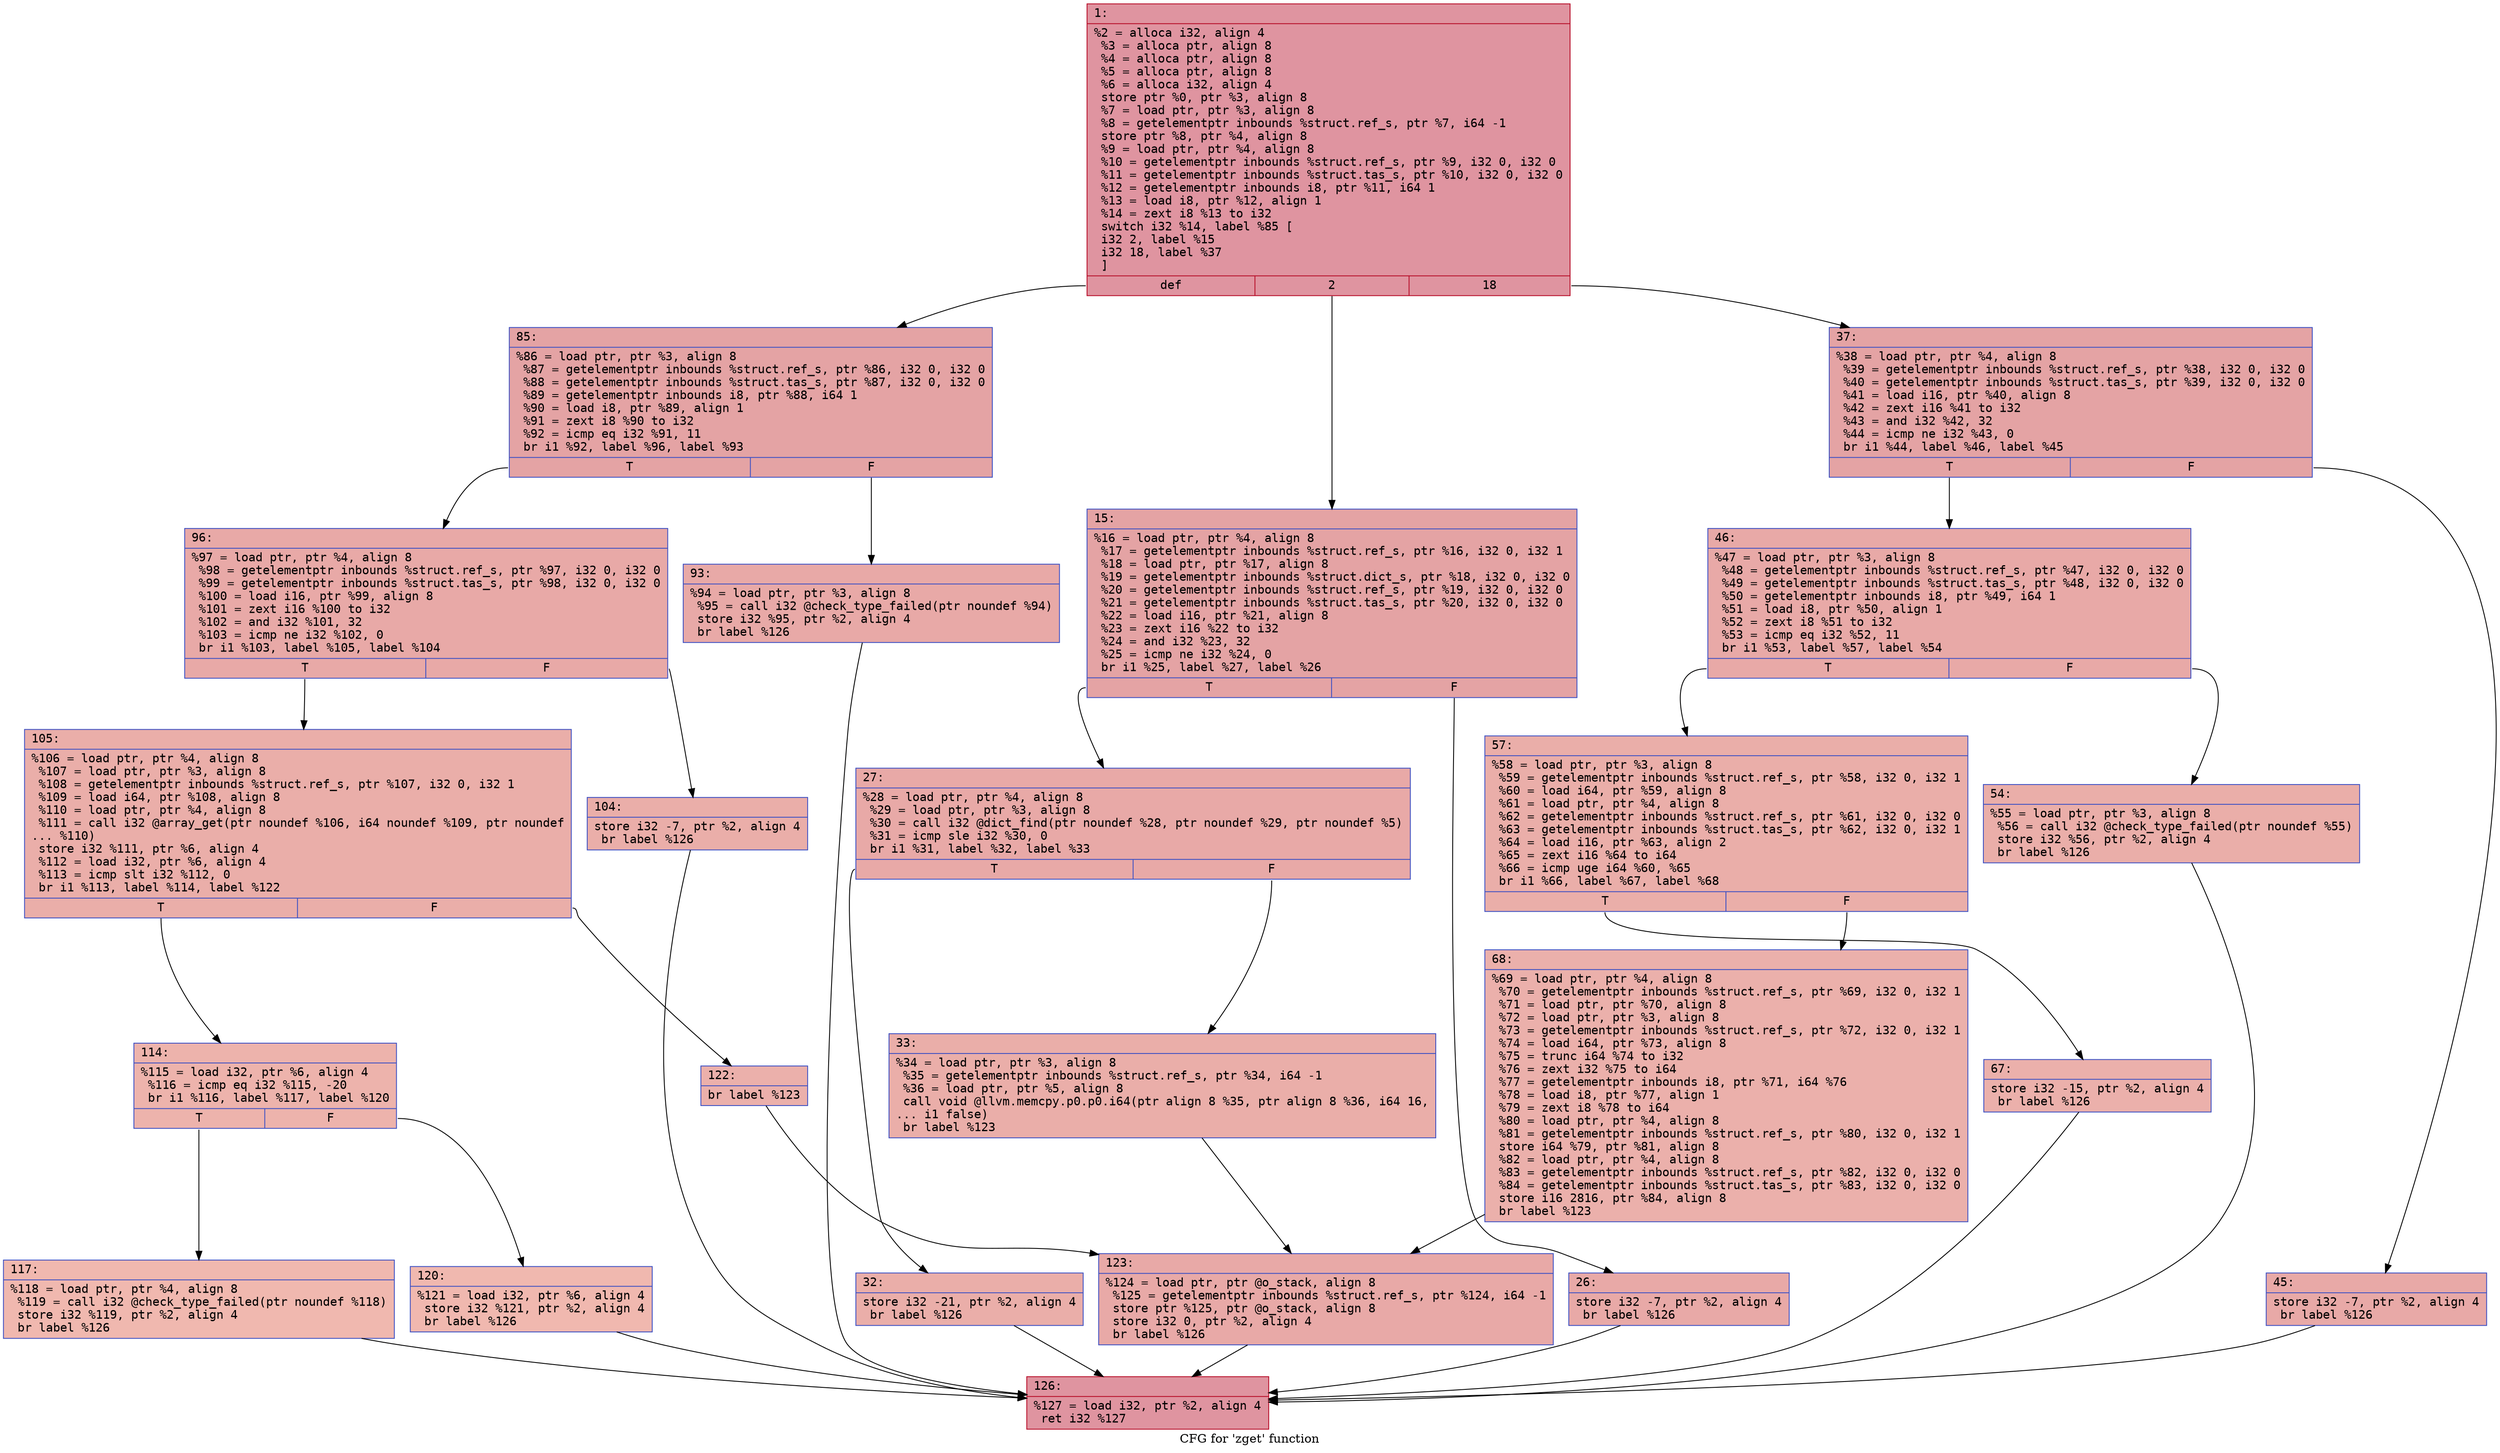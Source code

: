 digraph "CFG for 'zget' function" {
	label="CFG for 'zget' function";

	Node0x6000037f6a80 [shape=record,color="#b70d28ff", style=filled, fillcolor="#b70d2870" fontname="Courier",label="{1:\l|  %2 = alloca i32, align 4\l  %3 = alloca ptr, align 8\l  %4 = alloca ptr, align 8\l  %5 = alloca ptr, align 8\l  %6 = alloca i32, align 4\l  store ptr %0, ptr %3, align 8\l  %7 = load ptr, ptr %3, align 8\l  %8 = getelementptr inbounds %struct.ref_s, ptr %7, i64 -1\l  store ptr %8, ptr %4, align 8\l  %9 = load ptr, ptr %4, align 8\l  %10 = getelementptr inbounds %struct.ref_s, ptr %9, i32 0, i32 0\l  %11 = getelementptr inbounds %struct.tas_s, ptr %10, i32 0, i32 0\l  %12 = getelementptr inbounds i8, ptr %11, i64 1\l  %13 = load i8, ptr %12, align 1\l  %14 = zext i8 %13 to i32\l  switch i32 %14, label %85 [\l    i32 2, label %15\l    i32 18, label %37\l  ]\l|{<s0>def|<s1>2|<s2>18}}"];
	Node0x6000037f6a80:s0 -> Node0x6000037f6e90[tooltip="1 -> 85\nProbability 33.33%" ];
	Node0x6000037f6a80:s1 -> Node0x6000037f6ad0[tooltip="1 -> 15\nProbability 33.33%" ];
	Node0x6000037f6a80:s2 -> Node0x6000037f6c60[tooltip="1 -> 37\nProbability 33.33%" ];
	Node0x6000037f6ad0 [shape=record,color="#3d50c3ff", style=filled, fillcolor="#c32e3170" fontname="Courier",label="{15:\l|  %16 = load ptr, ptr %4, align 8\l  %17 = getelementptr inbounds %struct.ref_s, ptr %16, i32 0, i32 1\l  %18 = load ptr, ptr %17, align 8\l  %19 = getelementptr inbounds %struct.dict_s, ptr %18, i32 0, i32 0\l  %20 = getelementptr inbounds %struct.ref_s, ptr %19, i32 0, i32 0\l  %21 = getelementptr inbounds %struct.tas_s, ptr %20, i32 0, i32 0\l  %22 = load i16, ptr %21, align 8\l  %23 = zext i16 %22 to i32\l  %24 = and i32 %23, 32\l  %25 = icmp ne i32 %24, 0\l  br i1 %25, label %27, label %26\l|{<s0>T|<s1>F}}"];
	Node0x6000037f6ad0:s0 -> Node0x6000037f6b70[tooltip="15 -> 27\nProbability 50.00%" ];
	Node0x6000037f6ad0:s1 -> Node0x6000037f6b20[tooltip="15 -> 26\nProbability 50.00%" ];
	Node0x6000037f6b20 [shape=record,color="#3d50c3ff", style=filled, fillcolor="#ca3b3770" fontname="Courier",label="{26:\l|  store i32 -7, ptr %2, align 4\l  br label %126\l}"];
	Node0x6000037f6b20 -> Node0x6000037f71b0[tooltip="26 -> 126\nProbability 100.00%" ];
	Node0x6000037f6b70 [shape=record,color="#3d50c3ff", style=filled, fillcolor="#ca3b3770" fontname="Courier",label="{27:\l|  %28 = load ptr, ptr %4, align 8\l  %29 = load ptr, ptr %3, align 8\l  %30 = call i32 @dict_find(ptr noundef %28, ptr noundef %29, ptr noundef %5)\l  %31 = icmp sle i32 %30, 0\l  br i1 %31, label %32, label %33\l|{<s0>T|<s1>F}}"];
	Node0x6000037f6b70:s0 -> Node0x6000037f6bc0[tooltip="27 -> 32\nProbability 50.00%" ];
	Node0x6000037f6b70:s1 -> Node0x6000037f6c10[tooltip="27 -> 33\nProbability 50.00%" ];
	Node0x6000037f6bc0 [shape=record,color="#3d50c3ff", style=filled, fillcolor="#d0473d70" fontname="Courier",label="{32:\l|  store i32 -21, ptr %2, align 4\l  br label %126\l}"];
	Node0x6000037f6bc0 -> Node0x6000037f71b0[tooltip="32 -> 126\nProbability 100.00%" ];
	Node0x6000037f6c10 [shape=record,color="#3d50c3ff", style=filled, fillcolor="#d0473d70" fontname="Courier",label="{33:\l|  %34 = load ptr, ptr %3, align 8\l  %35 = getelementptr inbounds %struct.ref_s, ptr %34, i64 -1\l  %36 = load ptr, ptr %5, align 8\l  call void @llvm.memcpy.p0.p0.i64(ptr align 8 %35, ptr align 8 %36, i64 16,\l... i1 false)\l  br label %123\l}"];
	Node0x6000037f6c10 -> Node0x6000037f7160[tooltip="33 -> 123\nProbability 100.00%" ];
	Node0x6000037f6c60 [shape=record,color="#3d50c3ff", style=filled, fillcolor="#c32e3170" fontname="Courier",label="{37:\l|  %38 = load ptr, ptr %4, align 8\l  %39 = getelementptr inbounds %struct.ref_s, ptr %38, i32 0, i32 0\l  %40 = getelementptr inbounds %struct.tas_s, ptr %39, i32 0, i32 0\l  %41 = load i16, ptr %40, align 8\l  %42 = zext i16 %41 to i32\l  %43 = and i32 %42, 32\l  %44 = icmp ne i32 %43, 0\l  br i1 %44, label %46, label %45\l|{<s0>T|<s1>F}}"];
	Node0x6000037f6c60:s0 -> Node0x6000037f6d00[tooltip="37 -> 46\nProbability 50.00%" ];
	Node0x6000037f6c60:s1 -> Node0x6000037f6cb0[tooltip="37 -> 45\nProbability 50.00%" ];
	Node0x6000037f6cb0 [shape=record,color="#3d50c3ff", style=filled, fillcolor="#ca3b3770" fontname="Courier",label="{45:\l|  store i32 -7, ptr %2, align 4\l  br label %126\l}"];
	Node0x6000037f6cb0 -> Node0x6000037f71b0[tooltip="45 -> 126\nProbability 100.00%" ];
	Node0x6000037f6d00 [shape=record,color="#3d50c3ff", style=filled, fillcolor="#ca3b3770" fontname="Courier",label="{46:\l|  %47 = load ptr, ptr %3, align 8\l  %48 = getelementptr inbounds %struct.ref_s, ptr %47, i32 0, i32 0\l  %49 = getelementptr inbounds %struct.tas_s, ptr %48, i32 0, i32 0\l  %50 = getelementptr inbounds i8, ptr %49, i64 1\l  %51 = load i8, ptr %50, align 1\l  %52 = zext i8 %51 to i32\l  %53 = icmp eq i32 %52, 11\l  br i1 %53, label %57, label %54\l|{<s0>T|<s1>F}}"];
	Node0x6000037f6d00:s0 -> Node0x6000037f6da0[tooltip="46 -> 57\nProbability 50.00%" ];
	Node0x6000037f6d00:s1 -> Node0x6000037f6d50[tooltip="46 -> 54\nProbability 50.00%" ];
	Node0x6000037f6d50 [shape=record,color="#3d50c3ff", style=filled, fillcolor="#d0473d70" fontname="Courier",label="{54:\l|  %55 = load ptr, ptr %3, align 8\l  %56 = call i32 @check_type_failed(ptr noundef %55)\l  store i32 %56, ptr %2, align 4\l  br label %126\l}"];
	Node0x6000037f6d50 -> Node0x6000037f71b0[tooltip="54 -> 126\nProbability 100.00%" ];
	Node0x6000037f6da0 [shape=record,color="#3d50c3ff", style=filled, fillcolor="#d0473d70" fontname="Courier",label="{57:\l|  %58 = load ptr, ptr %3, align 8\l  %59 = getelementptr inbounds %struct.ref_s, ptr %58, i32 0, i32 1\l  %60 = load i64, ptr %59, align 8\l  %61 = load ptr, ptr %4, align 8\l  %62 = getelementptr inbounds %struct.ref_s, ptr %61, i32 0, i32 0\l  %63 = getelementptr inbounds %struct.tas_s, ptr %62, i32 0, i32 1\l  %64 = load i16, ptr %63, align 2\l  %65 = zext i16 %64 to i64\l  %66 = icmp uge i64 %60, %65\l  br i1 %66, label %67, label %68\l|{<s0>T|<s1>F}}"];
	Node0x6000037f6da0:s0 -> Node0x6000037f6df0[tooltip="57 -> 67\nProbability 50.00%" ];
	Node0x6000037f6da0:s1 -> Node0x6000037f6e40[tooltip="57 -> 68\nProbability 50.00%" ];
	Node0x6000037f6df0 [shape=record,color="#3d50c3ff", style=filled, fillcolor="#d24b4070" fontname="Courier",label="{67:\l|  store i32 -15, ptr %2, align 4\l  br label %126\l}"];
	Node0x6000037f6df0 -> Node0x6000037f71b0[tooltip="67 -> 126\nProbability 100.00%" ];
	Node0x6000037f6e40 [shape=record,color="#3d50c3ff", style=filled, fillcolor="#d24b4070" fontname="Courier",label="{68:\l|  %69 = load ptr, ptr %4, align 8\l  %70 = getelementptr inbounds %struct.ref_s, ptr %69, i32 0, i32 1\l  %71 = load ptr, ptr %70, align 8\l  %72 = load ptr, ptr %3, align 8\l  %73 = getelementptr inbounds %struct.ref_s, ptr %72, i32 0, i32 1\l  %74 = load i64, ptr %73, align 8\l  %75 = trunc i64 %74 to i32\l  %76 = zext i32 %75 to i64\l  %77 = getelementptr inbounds i8, ptr %71, i64 %76\l  %78 = load i8, ptr %77, align 1\l  %79 = zext i8 %78 to i64\l  %80 = load ptr, ptr %4, align 8\l  %81 = getelementptr inbounds %struct.ref_s, ptr %80, i32 0, i32 1\l  store i64 %79, ptr %81, align 8\l  %82 = load ptr, ptr %4, align 8\l  %83 = getelementptr inbounds %struct.ref_s, ptr %82, i32 0, i32 0\l  %84 = getelementptr inbounds %struct.tas_s, ptr %83, i32 0, i32 0\l  store i16 2816, ptr %84, align 8\l  br label %123\l}"];
	Node0x6000037f6e40 -> Node0x6000037f7160[tooltip="68 -> 123\nProbability 100.00%" ];
	Node0x6000037f6e90 [shape=record,color="#3d50c3ff", style=filled, fillcolor="#c32e3170" fontname="Courier",label="{85:\l|  %86 = load ptr, ptr %3, align 8\l  %87 = getelementptr inbounds %struct.ref_s, ptr %86, i32 0, i32 0\l  %88 = getelementptr inbounds %struct.tas_s, ptr %87, i32 0, i32 0\l  %89 = getelementptr inbounds i8, ptr %88, i64 1\l  %90 = load i8, ptr %89, align 1\l  %91 = zext i8 %90 to i32\l  %92 = icmp eq i32 %91, 11\l  br i1 %92, label %96, label %93\l|{<s0>T|<s1>F}}"];
	Node0x6000037f6e90:s0 -> Node0x6000037f6f30[tooltip="85 -> 96\nProbability 50.00%" ];
	Node0x6000037f6e90:s1 -> Node0x6000037f6ee0[tooltip="85 -> 93\nProbability 50.00%" ];
	Node0x6000037f6ee0 [shape=record,color="#3d50c3ff", style=filled, fillcolor="#ca3b3770" fontname="Courier",label="{93:\l|  %94 = load ptr, ptr %3, align 8\l  %95 = call i32 @check_type_failed(ptr noundef %94)\l  store i32 %95, ptr %2, align 4\l  br label %126\l}"];
	Node0x6000037f6ee0 -> Node0x6000037f71b0[tooltip="93 -> 126\nProbability 100.00%" ];
	Node0x6000037f6f30 [shape=record,color="#3d50c3ff", style=filled, fillcolor="#ca3b3770" fontname="Courier",label="{96:\l|  %97 = load ptr, ptr %4, align 8\l  %98 = getelementptr inbounds %struct.ref_s, ptr %97, i32 0, i32 0\l  %99 = getelementptr inbounds %struct.tas_s, ptr %98, i32 0, i32 0\l  %100 = load i16, ptr %99, align 8\l  %101 = zext i16 %100 to i32\l  %102 = and i32 %101, 32\l  %103 = icmp ne i32 %102, 0\l  br i1 %103, label %105, label %104\l|{<s0>T|<s1>F}}"];
	Node0x6000037f6f30:s0 -> Node0x6000037f6fd0[tooltip="96 -> 105\nProbability 50.00%" ];
	Node0x6000037f6f30:s1 -> Node0x6000037f6f80[tooltip="96 -> 104\nProbability 50.00%" ];
	Node0x6000037f6f80 [shape=record,color="#3d50c3ff", style=filled, fillcolor="#d0473d70" fontname="Courier",label="{104:\l|  store i32 -7, ptr %2, align 4\l  br label %126\l}"];
	Node0x6000037f6f80 -> Node0x6000037f71b0[tooltip="104 -> 126\nProbability 100.00%" ];
	Node0x6000037f6fd0 [shape=record,color="#3d50c3ff", style=filled, fillcolor="#d0473d70" fontname="Courier",label="{105:\l|  %106 = load ptr, ptr %4, align 8\l  %107 = load ptr, ptr %3, align 8\l  %108 = getelementptr inbounds %struct.ref_s, ptr %107, i32 0, i32 1\l  %109 = load i64, ptr %108, align 8\l  %110 = load ptr, ptr %4, align 8\l  %111 = call i32 @array_get(ptr noundef %106, i64 noundef %109, ptr noundef\l... %110)\l  store i32 %111, ptr %6, align 4\l  %112 = load i32, ptr %6, align 4\l  %113 = icmp slt i32 %112, 0\l  br i1 %113, label %114, label %122\l|{<s0>T|<s1>F}}"];
	Node0x6000037f6fd0:s0 -> Node0x6000037f7020[tooltip="105 -> 114\nProbability 37.50%" ];
	Node0x6000037f6fd0:s1 -> Node0x6000037f7110[tooltip="105 -> 122\nProbability 62.50%" ];
	Node0x6000037f7020 [shape=record,color="#3d50c3ff", style=filled, fillcolor="#d6524470" fontname="Courier",label="{114:\l|  %115 = load i32, ptr %6, align 4\l  %116 = icmp eq i32 %115, -20\l  br i1 %116, label %117, label %120\l|{<s0>T|<s1>F}}"];
	Node0x6000037f7020:s0 -> Node0x6000037f7070[tooltip="114 -> 117\nProbability 50.00%" ];
	Node0x6000037f7020:s1 -> Node0x6000037f70c0[tooltip="114 -> 120\nProbability 50.00%" ];
	Node0x6000037f7070 [shape=record,color="#3d50c3ff", style=filled, fillcolor="#dc5d4a70" fontname="Courier",label="{117:\l|  %118 = load ptr, ptr %4, align 8\l  %119 = call i32 @check_type_failed(ptr noundef %118)\l  store i32 %119, ptr %2, align 4\l  br label %126\l}"];
	Node0x6000037f7070 -> Node0x6000037f71b0[tooltip="117 -> 126\nProbability 100.00%" ];
	Node0x6000037f70c0 [shape=record,color="#3d50c3ff", style=filled, fillcolor="#dc5d4a70" fontname="Courier",label="{120:\l|  %121 = load i32, ptr %6, align 4\l  store i32 %121, ptr %2, align 4\l  br label %126\l}"];
	Node0x6000037f70c0 -> Node0x6000037f71b0[tooltip="120 -> 126\nProbability 100.00%" ];
	Node0x6000037f7110 [shape=record,color="#3d50c3ff", style=filled, fillcolor="#d24b4070" fontname="Courier",label="{122:\l|  br label %123\l}"];
	Node0x6000037f7110 -> Node0x6000037f7160[tooltip="122 -> 123\nProbability 100.00%" ];
	Node0x6000037f7160 [shape=record,color="#3d50c3ff", style=filled, fillcolor="#ca3b3770" fontname="Courier",label="{123:\l|  %124 = load ptr, ptr @o_stack, align 8\l  %125 = getelementptr inbounds %struct.ref_s, ptr %124, i64 -1\l  store ptr %125, ptr @o_stack, align 8\l  store i32 0, ptr %2, align 4\l  br label %126\l}"];
	Node0x6000037f7160 -> Node0x6000037f71b0[tooltip="123 -> 126\nProbability 100.00%" ];
	Node0x6000037f71b0 [shape=record,color="#b70d28ff", style=filled, fillcolor="#b70d2870" fontname="Courier",label="{126:\l|  %127 = load i32, ptr %2, align 4\l  ret i32 %127\l}"];
}

